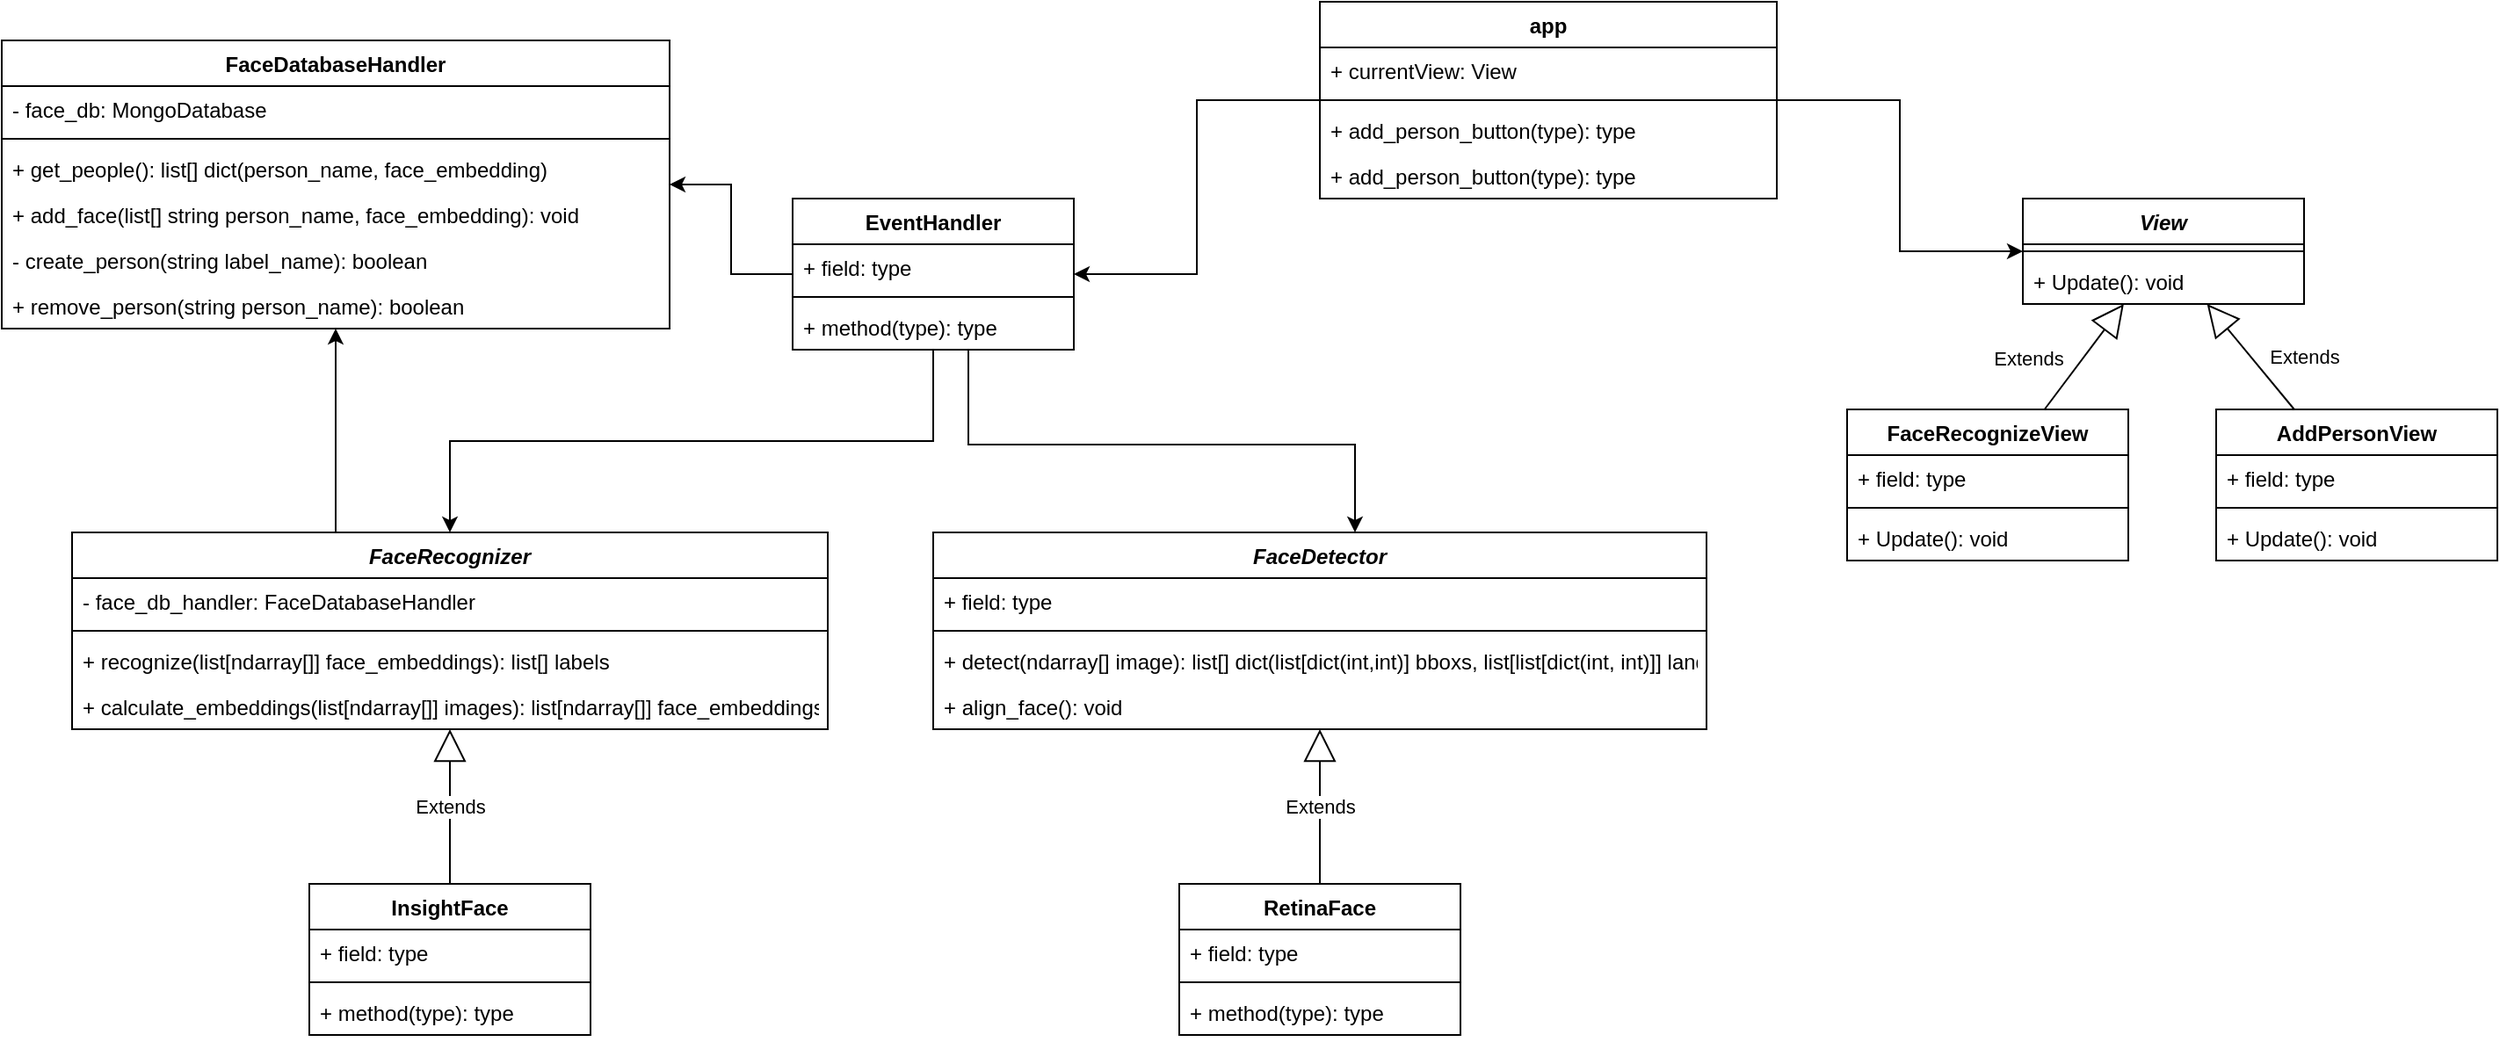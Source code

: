 <mxfile version="12.7.0" type="device"><diagram id="C5RBs43oDa-KdzZeNtuy" name="Page-1"><mxGraphModel dx="2002" dy="1132" grid="1" gridSize="10" guides="1" tooltips="1" connect="1" arrows="1" fold="1" page="1" pageScale="1" pageWidth="1169" pageHeight="827" math="0" shadow="0"><root><mxCell id="WIyWlLk6GJQsqaUBKTNV-0"/><mxCell id="WIyWlLk6GJQsqaUBKTNV-1" parent="WIyWlLk6GJQsqaUBKTNV-0"/><mxCell id="ePUAXFyxKEHjEtuhy_sk-58" style="edgeStyle=orthogonalEdgeStyle;rounded=0;orthogonalLoop=1;jettySize=auto;html=1;" parent="WIyWlLk6GJQsqaUBKTNV-1" source="ePUAXFyxKEHjEtuhy_sk-0" target="ePUAXFyxKEHjEtuhy_sk-27" edge="1"><mxGeometry relative="1" as="geometry"><Array as="points"><mxPoint x="620" y="300"/><mxPoint x="620" y="300"/></Array></mxGeometry></mxCell><mxCell id="ePUAXFyxKEHjEtuhy_sk-0" value="FaceRecognizer" style="swimlane;fontStyle=3;align=center;verticalAlign=top;childLayout=stackLayout;horizontal=1;startSize=26;horizontalStack=0;resizeParent=1;resizeParentMax=0;resizeLast=0;collapsible=1;marginBottom=0;rounded=0;" parent="WIyWlLk6GJQsqaUBKTNV-1" vertex="1"><mxGeometry x="470" y="330" width="430" height="112" as="geometry"/></mxCell><mxCell id="ePUAXFyxKEHjEtuhy_sk-1" value="- face_db_handler: FaceDatabaseHandler" style="text;strokeColor=none;fillColor=none;align=left;verticalAlign=top;spacingLeft=4;spacingRight=4;overflow=hidden;rotatable=0;points=[[0,0.5],[1,0.5]];portConstraint=eastwest;" parent="ePUAXFyxKEHjEtuhy_sk-0" vertex="1"><mxGeometry y="26" width="430" height="26" as="geometry"/></mxCell><mxCell id="ePUAXFyxKEHjEtuhy_sk-2" value="" style="line;strokeWidth=1;fillColor=none;align=left;verticalAlign=middle;spacingTop=-1;spacingLeft=3;spacingRight=3;rotatable=0;labelPosition=right;points=[];portConstraint=eastwest;" parent="ePUAXFyxKEHjEtuhy_sk-0" vertex="1"><mxGeometry y="52" width="430" height="8" as="geometry"/></mxCell><mxCell id="ePUAXFyxKEHjEtuhy_sk-26" value="+ recognize(list[ndarray[]] face_embeddings): list[] labels" style="text;strokeColor=none;fillColor=none;align=left;verticalAlign=top;spacingLeft=4;spacingRight=4;overflow=hidden;rotatable=0;points=[[0,0.5],[1,0.5]];portConstraint=eastwest;" parent="ePUAXFyxKEHjEtuhy_sk-0" vertex="1"><mxGeometry y="60" width="430" height="26" as="geometry"/></mxCell><mxCell id="ePUAXFyxKEHjEtuhy_sk-43" value="+ calculate_embeddings(list[ndarray[]] images): list[ndarray[]] face_embeddings" style="text;strokeColor=none;fillColor=none;align=left;verticalAlign=top;spacingLeft=4;spacingRight=4;overflow=hidden;rotatable=0;points=[[0,0.5],[1,0.5]];portConstraint=eastwest;" parent="ePUAXFyxKEHjEtuhy_sk-0" vertex="1"><mxGeometry y="86" width="430" height="26" as="geometry"/></mxCell><mxCell id="ePUAXFyxKEHjEtuhy_sk-27" value="FaceDatabaseHandler" style="swimlane;fontStyle=1;align=center;verticalAlign=top;childLayout=stackLayout;horizontal=1;startSize=26;horizontalStack=0;resizeParent=1;resizeParentMax=0;resizeLast=0;collapsible=1;marginBottom=0;rounded=0;" parent="WIyWlLk6GJQsqaUBKTNV-1" vertex="1"><mxGeometry x="430" y="50" width="380" height="164" as="geometry"/></mxCell><mxCell id="ePUAXFyxKEHjEtuhy_sk-28" value="- face_db: MongoDatabase" style="text;strokeColor=none;fillColor=none;align=left;verticalAlign=top;spacingLeft=4;spacingRight=4;overflow=hidden;rotatable=0;points=[[0,0.5],[1,0.5]];portConstraint=eastwest;" parent="ePUAXFyxKEHjEtuhy_sk-27" vertex="1"><mxGeometry y="26" width="380" height="26" as="geometry"/></mxCell><mxCell id="ePUAXFyxKEHjEtuhy_sk-29" value="" style="line;strokeWidth=1;fillColor=none;align=left;verticalAlign=middle;spacingTop=-1;spacingLeft=3;spacingRight=3;rotatable=0;labelPosition=right;points=[];portConstraint=eastwest;" parent="ePUAXFyxKEHjEtuhy_sk-27" vertex="1"><mxGeometry y="52" width="380" height="8" as="geometry"/></mxCell><mxCell id="ePUAXFyxKEHjEtuhy_sk-33" value="+ get_people(): list[] dict(person_name, face_embedding)" style="text;strokeColor=none;fillColor=none;align=left;verticalAlign=top;spacingLeft=4;spacingRight=4;overflow=hidden;rotatable=0;points=[[0,0.5],[1,0.5]];portConstraint=eastwest;" parent="ePUAXFyxKEHjEtuhy_sk-27" vertex="1"><mxGeometry y="60" width="380" height="26" as="geometry"/></mxCell><mxCell id="ePUAXFyxKEHjEtuhy_sk-30" value="+ add_face(list[] string person_name, face_embedding): void" style="text;strokeColor=none;fillColor=none;align=left;verticalAlign=top;spacingLeft=4;spacingRight=4;overflow=hidden;rotatable=0;points=[[0,0.5],[1,0.5]];portConstraint=eastwest;" parent="ePUAXFyxKEHjEtuhy_sk-27" vertex="1"><mxGeometry y="86" width="380" height="26" as="geometry"/></mxCell><mxCell id="ePUAXFyxKEHjEtuhy_sk-32" value="- create_person(string label_name): boolean" style="text;strokeColor=none;fillColor=none;align=left;verticalAlign=top;spacingLeft=4;spacingRight=4;overflow=hidden;rotatable=0;points=[[0,0.5],[1,0.5]];portConstraint=eastwest;" parent="ePUAXFyxKEHjEtuhy_sk-27" vertex="1"><mxGeometry y="112" width="380" height="26" as="geometry"/></mxCell><mxCell id="ePUAXFyxKEHjEtuhy_sk-31" value="+ remove_person(string person_name): boolean" style="text;strokeColor=none;fillColor=none;align=left;verticalAlign=top;spacingLeft=4;spacingRight=4;overflow=hidden;rotatable=0;points=[[0,0.5],[1,0.5]];portConstraint=eastwest;" parent="ePUAXFyxKEHjEtuhy_sk-27" vertex="1"><mxGeometry y="138" width="380" height="26" as="geometry"/></mxCell><mxCell id="ePUAXFyxKEHjEtuhy_sk-38" value="FaceDetector" style="swimlane;fontStyle=3;align=center;verticalAlign=top;childLayout=stackLayout;horizontal=1;startSize=26;horizontalStack=0;resizeParent=1;resizeParentMax=0;resizeLast=0;collapsible=1;marginBottom=0;rounded=0;" parent="WIyWlLk6GJQsqaUBKTNV-1" vertex="1"><mxGeometry x="960" y="330" width="440" height="112" as="geometry"/></mxCell><mxCell id="ePUAXFyxKEHjEtuhy_sk-39" value="+ field: type" style="text;strokeColor=none;fillColor=none;align=left;verticalAlign=top;spacingLeft=4;spacingRight=4;overflow=hidden;rotatable=0;points=[[0,0.5],[1,0.5]];portConstraint=eastwest;" parent="ePUAXFyxKEHjEtuhy_sk-38" vertex="1"><mxGeometry y="26" width="440" height="26" as="geometry"/></mxCell><mxCell id="ePUAXFyxKEHjEtuhy_sk-40" value="" style="line;strokeWidth=1;fillColor=none;align=left;verticalAlign=middle;spacingTop=-1;spacingLeft=3;spacingRight=3;rotatable=0;labelPosition=right;points=[];portConstraint=eastwest;" parent="ePUAXFyxKEHjEtuhy_sk-38" vertex="1"><mxGeometry y="52" width="440" height="8" as="geometry"/></mxCell><mxCell id="ePUAXFyxKEHjEtuhy_sk-41" value="+ detect(ndarray[] image): list[] dict(list[dict(int,int)] bboxs, list[list[dict(int, int)]] landmarks)" style="text;strokeColor=none;fillColor=none;align=left;verticalAlign=top;spacingLeft=4;spacingRight=4;overflow=hidden;rotatable=0;points=[[0,0.5],[1,0.5]];portConstraint=eastwest;" parent="ePUAXFyxKEHjEtuhy_sk-38" vertex="1"><mxGeometry y="60" width="440" height="26" as="geometry"/></mxCell><mxCell id="ePUAXFyxKEHjEtuhy_sk-42" value="+ align_face(): void" style="text;strokeColor=none;fillColor=none;align=left;verticalAlign=top;spacingLeft=4;spacingRight=4;overflow=hidden;rotatable=0;points=[[0,0.5],[1,0.5]];portConstraint=eastwest;" parent="ePUAXFyxKEHjEtuhy_sk-38" vertex="1"><mxGeometry y="86" width="440" height="26" as="geometry"/></mxCell><mxCell id="ePUAXFyxKEHjEtuhy_sk-63" style="edgeStyle=orthogonalEdgeStyle;rounded=0;orthogonalLoop=1;jettySize=auto;html=1;" parent="WIyWlLk6GJQsqaUBKTNV-1" source="ePUAXFyxKEHjEtuhy_sk-44" target="ePUAXFyxKEHjEtuhy_sk-59" edge="1"><mxGeometry relative="1" as="geometry"/></mxCell><mxCell id="8yQjmxJKl2KCZauItsBW-0" style="edgeStyle=orthogonalEdgeStyle;rounded=0;orthogonalLoop=1;jettySize=auto;html=1;" edge="1" parent="WIyWlLk6GJQsqaUBKTNV-1" source="ePUAXFyxKEHjEtuhy_sk-44" target="ePUAXFyxKEHjEtuhy_sk-50"><mxGeometry relative="1" as="geometry"/></mxCell><mxCell id="ePUAXFyxKEHjEtuhy_sk-44" value="app" style="swimlane;fontStyle=1;align=center;verticalAlign=top;childLayout=stackLayout;horizontal=1;startSize=26;horizontalStack=0;resizeParent=1;resizeParentMax=0;resizeLast=0;collapsible=1;marginBottom=0;rounded=0;" parent="WIyWlLk6GJQsqaUBKTNV-1" vertex="1"><mxGeometry x="1180" y="28" width="260" height="112" as="geometry"/></mxCell><mxCell id="ePUAXFyxKEHjEtuhy_sk-45" value="+ currentView: View" style="text;strokeColor=none;fillColor=none;align=left;verticalAlign=top;spacingLeft=4;spacingRight=4;overflow=hidden;rotatable=0;points=[[0,0.5],[1,0.5]];portConstraint=eastwest;" parent="ePUAXFyxKEHjEtuhy_sk-44" vertex="1"><mxGeometry y="26" width="260" height="26" as="geometry"/></mxCell><mxCell id="ePUAXFyxKEHjEtuhy_sk-46" value="" style="line;strokeWidth=1;fillColor=none;align=left;verticalAlign=middle;spacingTop=-1;spacingLeft=3;spacingRight=3;rotatable=0;labelPosition=right;points=[];portConstraint=eastwest;" parent="ePUAXFyxKEHjEtuhy_sk-44" vertex="1"><mxGeometry y="52" width="260" height="8" as="geometry"/></mxCell><mxCell id="ePUAXFyxKEHjEtuhy_sk-47" value="+ add_person_button(type): type" style="text;strokeColor=none;fillColor=none;align=left;verticalAlign=top;spacingLeft=4;spacingRight=4;overflow=hidden;rotatable=0;points=[[0,0.5],[1,0.5]];portConstraint=eastwest;" parent="ePUAXFyxKEHjEtuhy_sk-44" vertex="1"><mxGeometry y="60" width="260" height="26" as="geometry"/></mxCell><mxCell id="ePUAXFyxKEHjEtuhy_sk-49" value="+ add_person_button(type): type" style="text;strokeColor=none;fillColor=none;align=left;verticalAlign=top;spacingLeft=4;spacingRight=4;overflow=hidden;rotatable=0;points=[[0,0.5],[1,0.5]];portConstraint=eastwest;" parent="ePUAXFyxKEHjEtuhy_sk-44" vertex="1"><mxGeometry y="86" width="260" height="26" as="geometry"/></mxCell><mxCell id="ePUAXFyxKEHjEtuhy_sk-54" style="edgeStyle=orthogonalEdgeStyle;rounded=0;orthogonalLoop=1;jettySize=auto;html=1;" parent="WIyWlLk6GJQsqaUBKTNV-1" source="ePUAXFyxKEHjEtuhy_sk-50" target="ePUAXFyxKEHjEtuhy_sk-0" edge="1"><mxGeometry relative="1" as="geometry"/></mxCell><mxCell id="ePUAXFyxKEHjEtuhy_sk-55" style="edgeStyle=orthogonalEdgeStyle;rounded=0;orthogonalLoop=1;jettySize=auto;html=1;" parent="WIyWlLk6GJQsqaUBKTNV-1" source="ePUAXFyxKEHjEtuhy_sk-50" target="ePUAXFyxKEHjEtuhy_sk-38" edge="1"><mxGeometry relative="1" as="geometry"><Array as="points"><mxPoint x="980" y="280"/><mxPoint x="1200" y="280"/></Array></mxGeometry></mxCell><mxCell id="ePUAXFyxKEHjEtuhy_sk-56" style="edgeStyle=orthogonalEdgeStyle;rounded=0;orthogonalLoop=1;jettySize=auto;html=1;" parent="WIyWlLk6GJQsqaUBKTNV-1" source="ePUAXFyxKEHjEtuhy_sk-50" target="ePUAXFyxKEHjEtuhy_sk-27" edge="1"><mxGeometry relative="1" as="geometry"/></mxCell><mxCell id="ePUAXFyxKEHjEtuhy_sk-50" value="EventHandler" style="swimlane;fontStyle=1;align=center;verticalAlign=top;childLayout=stackLayout;horizontal=1;startSize=26;horizontalStack=0;resizeParent=1;resizeParentMax=0;resizeLast=0;collapsible=1;marginBottom=0;rounded=0;" parent="WIyWlLk6GJQsqaUBKTNV-1" vertex="1"><mxGeometry x="880" y="140" width="160" height="86" as="geometry"/></mxCell><mxCell id="ePUAXFyxKEHjEtuhy_sk-51" value="+ field: type" style="text;strokeColor=none;fillColor=none;align=left;verticalAlign=top;spacingLeft=4;spacingRight=4;overflow=hidden;rotatable=0;points=[[0,0.5],[1,0.5]];portConstraint=eastwest;" parent="ePUAXFyxKEHjEtuhy_sk-50" vertex="1"><mxGeometry y="26" width="160" height="26" as="geometry"/></mxCell><mxCell id="ePUAXFyxKEHjEtuhy_sk-52" value="" style="line;strokeWidth=1;fillColor=none;align=left;verticalAlign=middle;spacingTop=-1;spacingLeft=3;spacingRight=3;rotatable=0;labelPosition=right;points=[];portConstraint=eastwest;" parent="ePUAXFyxKEHjEtuhy_sk-50" vertex="1"><mxGeometry y="52" width="160" height="8" as="geometry"/></mxCell><mxCell id="ePUAXFyxKEHjEtuhy_sk-53" value="+ method(type): type" style="text;strokeColor=none;fillColor=none;align=left;verticalAlign=top;spacingLeft=4;spacingRight=4;overflow=hidden;rotatable=0;points=[[0,0.5],[1,0.5]];portConstraint=eastwest;" parent="ePUAXFyxKEHjEtuhy_sk-50" vertex="1"><mxGeometry y="60" width="160" height="26" as="geometry"/></mxCell><mxCell id="ePUAXFyxKEHjEtuhy_sk-59" value="View" style="swimlane;fontStyle=3;align=center;verticalAlign=top;childLayout=stackLayout;horizontal=1;startSize=26;horizontalStack=0;resizeParent=1;resizeParentMax=0;resizeLast=0;collapsible=1;marginBottom=0;rounded=0;" parent="WIyWlLk6GJQsqaUBKTNV-1" vertex="1"><mxGeometry x="1580" y="140" width="160" height="60" as="geometry"/></mxCell><mxCell id="ePUAXFyxKEHjEtuhy_sk-61" value="" style="line;strokeWidth=1;fillColor=none;align=left;verticalAlign=middle;spacingTop=-1;spacingLeft=3;spacingRight=3;rotatable=0;labelPosition=right;points=[];portConstraint=eastwest;" parent="ePUAXFyxKEHjEtuhy_sk-59" vertex="1"><mxGeometry y="26" width="160" height="8" as="geometry"/></mxCell><mxCell id="ePUAXFyxKEHjEtuhy_sk-62" value="+ Update(): void" style="text;strokeColor=none;fillColor=none;align=left;verticalAlign=top;spacingLeft=4;spacingRight=4;overflow=hidden;rotatable=0;points=[[0,0.5],[1,0.5]];portConstraint=eastwest;" parent="ePUAXFyxKEHjEtuhy_sk-59" vertex="1"><mxGeometry y="34" width="160" height="26" as="geometry"/></mxCell><mxCell id="ePUAXFyxKEHjEtuhy_sk-64" value="AddPersonView" style="swimlane;fontStyle=1;align=center;verticalAlign=top;childLayout=stackLayout;horizontal=1;startSize=26;horizontalStack=0;resizeParent=1;resizeParentMax=0;resizeLast=0;collapsible=1;marginBottom=0;rounded=0;" parent="WIyWlLk6GJQsqaUBKTNV-1" vertex="1"><mxGeometry x="1690" y="260" width="160" height="86" as="geometry"/></mxCell><mxCell id="ePUAXFyxKEHjEtuhy_sk-65" value="+ field: type" style="text;strokeColor=none;fillColor=none;align=left;verticalAlign=top;spacingLeft=4;spacingRight=4;overflow=hidden;rotatable=0;points=[[0,0.5],[1,0.5]];portConstraint=eastwest;" parent="ePUAXFyxKEHjEtuhy_sk-64" vertex="1"><mxGeometry y="26" width="160" height="26" as="geometry"/></mxCell><mxCell id="ePUAXFyxKEHjEtuhy_sk-66" value="" style="line;strokeWidth=1;fillColor=none;align=left;verticalAlign=middle;spacingTop=-1;spacingLeft=3;spacingRight=3;rotatable=0;labelPosition=right;points=[];portConstraint=eastwest;" parent="ePUAXFyxKEHjEtuhy_sk-64" vertex="1"><mxGeometry y="52" width="160" height="8" as="geometry"/></mxCell><mxCell id="ePUAXFyxKEHjEtuhy_sk-67" value="+ Update(): void" style="text;strokeColor=none;fillColor=none;align=left;verticalAlign=top;spacingLeft=4;spacingRight=4;overflow=hidden;rotatable=0;points=[[0,0.5],[1,0.5]];portConstraint=eastwest;" parent="ePUAXFyxKEHjEtuhy_sk-64" vertex="1"><mxGeometry y="60" width="160" height="26" as="geometry"/></mxCell><mxCell id="ePUAXFyxKEHjEtuhy_sk-68" value="FaceRecognizeView" style="swimlane;fontStyle=1;align=center;verticalAlign=top;childLayout=stackLayout;horizontal=1;startSize=26;horizontalStack=0;resizeParent=1;resizeParentMax=0;resizeLast=0;collapsible=1;marginBottom=0;rounded=0;" parent="WIyWlLk6GJQsqaUBKTNV-1" vertex="1"><mxGeometry x="1480" y="260" width="160" height="86" as="geometry"/></mxCell><mxCell id="ePUAXFyxKEHjEtuhy_sk-69" value="+ field: type" style="text;strokeColor=none;fillColor=none;align=left;verticalAlign=top;spacingLeft=4;spacingRight=4;overflow=hidden;rotatable=0;points=[[0,0.5],[1,0.5]];portConstraint=eastwest;" parent="ePUAXFyxKEHjEtuhy_sk-68" vertex="1"><mxGeometry y="26" width="160" height="26" as="geometry"/></mxCell><mxCell id="ePUAXFyxKEHjEtuhy_sk-70" value="" style="line;strokeWidth=1;fillColor=none;align=left;verticalAlign=middle;spacingTop=-1;spacingLeft=3;spacingRight=3;rotatable=0;labelPosition=right;points=[];portConstraint=eastwest;" parent="ePUAXFyxKEHjEtuhy_sk-68" vertex="1"><mxGeometry y="52" width="160" height="8" as="geometry"/></mxCell><mxCell id="ePUAXFyxKEHjEtuhy_sk-71" value="+ Update(): void" style="text;strokeColor=none;fillColor=none;align=left;verticalAlign=top;spacingLeft=4;spacingRight=4;overflow=hidden;rotatable=0;points=[[0,0.5],[1,0.5]];portConstraint=eastwest;" parent="ePUAXFyxKEHjEtuhy_sk-68" vertex="1"><mxGeometry y="60" width="160" height="26" as="geometry"/></mxCell><mxCell id="ePUAXFyxKEHjEtuhy_sk-75" value="Extends" style="endArrow=block;endSize=16;endFill=0;html=1;" parent="WIyWlLk6GJQsqaUBKTNV-1" source="ePUAXFyxKEHjEtuhy_sk-68" target="ePUAXFyxKEHjEtuhy_sk-59" edge="1"><mxGeometry x="-0.516" y="25" width="160" relative="1" as="geometry"><mxPoint x="1440" y="412.66" as="sourcePoint"/><mxPoint x="1600" y="412.66" as="targetPoint"/><mxPoint as="offset"/></mxGeometry></mxCell><mxCell id="ePUAXFyxKEHjEtuhy_sk-76" value="Extends" style="endArrow=block;endSize=16;endFill=0;html=1;" parent="WIyWlLk6GJQsqaUBKTNV-1" source="ePUAXFyxKEHjEtuhy_sk-64" target="ePUAXFyxKEHjEtuhy_sk-59" edge="1"><mxGeometry x="-0.497" y="-23" width="160" relative="1" as="geometry"><mxPoint x="1689.997" y="280" as="sourcePoint"/><mxPoint x="1707.696" y="240" as="targetPoint"/><mxPoint as="offset"/></mxGeometry></mxCell><mxCell id="8yQjmxJKl2KCZauItsBW-1" value="RetinaFace" style="swimlane;fontStyle=1;align=center;verticalAlign=top;childLayout=stackLayout;horizontal=1;startSize=26;horizontalStack=0;resizeParent=1;resizeParentMax=0;resizeLast=0;collapsible=1;marginBottom=0;" vertex="1" parent="WIyWlLk6GJQsqaUBKTNV-1"><mxGeometry x="1100" y="530" width="160" height="86" as="geometry"/></mxCell><mxCell id="8yQjmxJKl2KCZauItsBW-2" value="+ field: type" style="text;strokeColor=none;fillColor=none;align=left;verticalAlign=top;spacingLeft=4;spacingRight=4;overflow=hidden;rotatable=0;points=[[0,0.5],[1,0.5]];portConstraint=eastwest;" vertex="1" parent="8yQjmxJKl2KCZauItsBW-1"><mxGeometry y="26" width="160" height="26" as="geometry"/></mxCell><mxCell id="8yQjmxJKl2KCZauItsBW-3" value="" style="line;strokeWidth=1;fillColor=none;align=left;verticalAlign=middle;spacingTop=-1;spacingLeft=3;spacingRight=3;rotatable=0;labelPosition=right;points=[];portConstraint=eastwest;" vertex="1" parent="8yQjmxJKl2KCZauItsBW-1"><mxGeometry y="52" width="160" height="8" as="geometry"/></mxCell><mxCell id="8yQjmxJKl2KCZauItsBW-4" value="+ method(type): type" style="text;strokeColor=none;fillColor=none;align=left;verticalAlign=top;spacingLeft=4;spacingRight=4;overflow=hidden;rotatable=0;points=[[0,0.5],[1,0.5]];portConstraint=eastwest;" vertex="1" parent="8yQjmxJKl2KCZauItsBW-1"><mxGeometry y="60" width="160" height="26" as="geometry"/></mxCell><mxCell id="8yQjmxJKl2KCZauItsBW-5" value="Extends" style="endArrow=block;endSize=16;endFill=0;html=1;exitX=0.5;exitY=0;exitDx=0;exitDy=0;" edge="1" parent="WIyWlLk6GJQsqaUBKTNV-1" source="8yQjmxJKl2KCZauItsBW-1" target="ePUAXFyxKEHjEtuhy_sk-38"><mxGeometry width="160" relative="1" as="geometry"><mxPoint x="430" y="630" as="sourcePoint"/><mxPoint x="590" y="630" as="targetPoint"/></mxGeometry></mxCell><mxCell id="8yQjmxJKl2KCZauItsBW-6" value="InsightFace" style="swimlane;fontStyle=1;align=center;verticalAlign=top;childLayout=stackLayout;horizontal=1;startSize=26;horizontalStack=0;resizeParent=1;resizeParentMax=0;resizeLast=0;collapsible=1;marginBottom=0;" vertex="1" parent="WIyWlLk6GJQsqaUBKTNV-1"><mxGeometry x="605" y="530" width="160" height="86" as="geometry"/></mxCell><mxCell id="8yQjmxJKl2KCZauItsBW-7" value="+ field: type" style="text;strokeColor=none;fillColor=none;align=left;verticalAlign=top;spacingLeft=4;spacingRight=4;overflow=hidden;rotatable=0;points=[[0,0.5],[1,0.5]];portConstraint=eastwest;" vertex="1" parent="8yQjmxJKl2KCZauItsBW-6"><mxGeometry y="26" width="160" height="26" as="geometry"/></mxCell><mxCell id="8yQjmxJKl2KCZauItsBW-8" value="" style="line;strokeWidth=1;fillColor=none;align=left;verticalAlign=middle;spacingTop=-1;spacingLeft=3;spacingRight=3;rotatable=0;labelPosition=right;points=[];portConstraint=eastwest;" vertex="1" parent="8yQjmxJKl2KCZauItsBW-6"><mxGeometry y="52" width="160" height="8" as="geometry"/></mxCell><mxCell id="8yQjmxJKl2KCZauItsBW-9" value="+ method(type): type" style="text;strokeColor=none;fillColor=none;align=left;verticalAlign=top;spacingLeft=4;spacingRight=4;overflow=hidden;rotatable=0;points=[[0,0.5],[1,0.5]];portConstraint=eastwest;" vertex="1" parent="8yQjmxJKl2KCZauItsBW-6"><mxGeometry y="60" width="160" height="26" as="geometry"/></mxCell><mxCell id="8yQjmxJKl2KCZauItsBW-10" value="Extends" style="endArrow=block;endSize=16;endFill=0;html=1;" edge="1" parent="WIyWlLk6GJQsqaUBKTNV-1" source="8yQjmxJKl2KCZauItsBW-6" target="ePUAXFyxKEHjEtuhy_sk-0"><mxGeometry width="160" relative="1" as="geometry"><mxPoint x="684.58" y="530" as="sourcePoint"/><mxPoint x="684.58" y="442" as="targetPoint"/></mxGeometry></mxCell></root></mxGraphModel></diagram></mxfile>